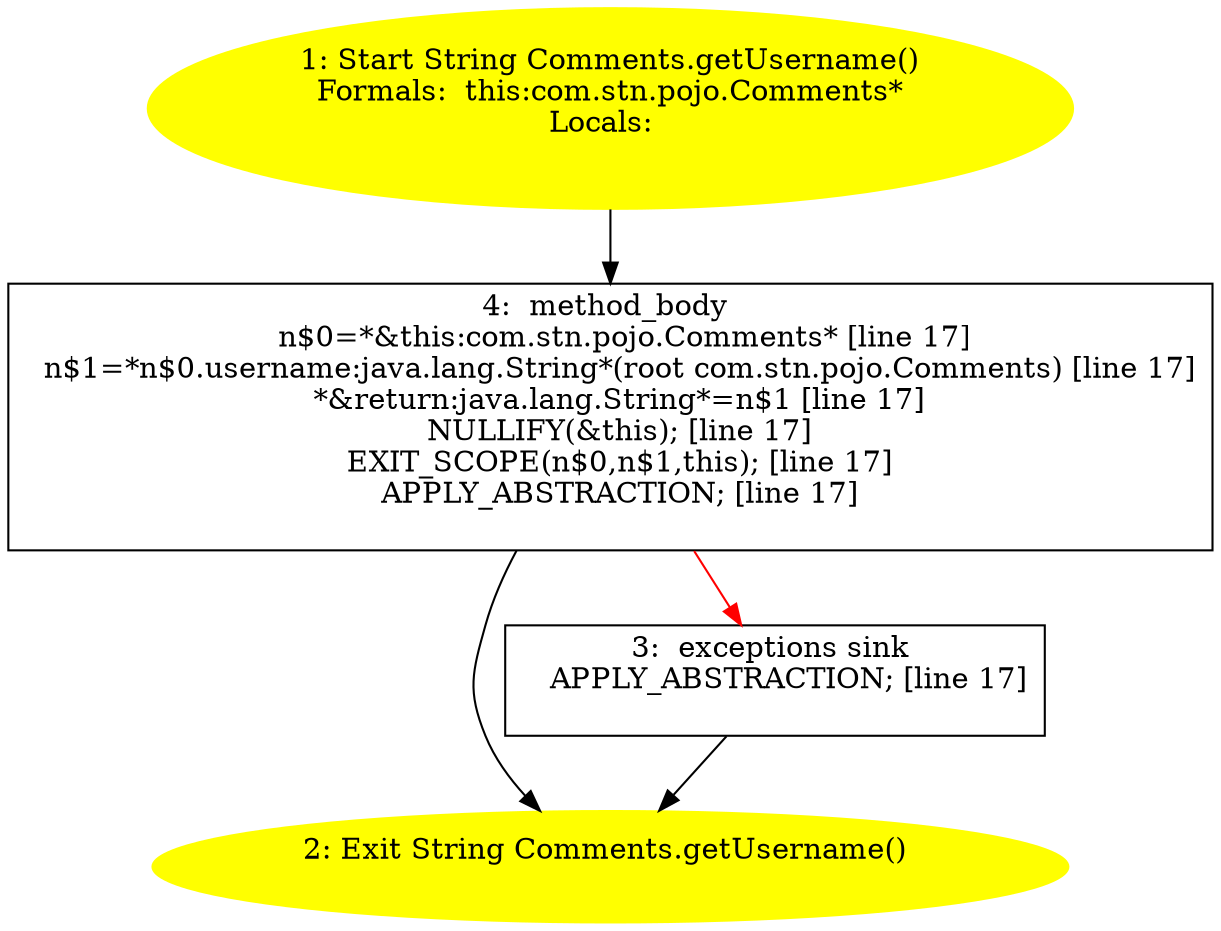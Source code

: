 /* @generated */
digraph cfg {
"com.stn.pojo.Comments.getUsername():java.lang.String.bec8f13258e9b593b7100efbca7ca567_1" [label="1: Start String Comments.getUsername()\nFormals:  this:com.stn.pojo.Comments*\nLocals:  \n  " color=yellow style=filled]
	

	 "com.stn.pojo.Comments.getUsername():java.lang.String.bec8f13258e9b593b7100efbca7ca567_1" -> "com.stn.pojo.Comments.getUsername():java.lang.String.bec8f13258e9b593b7100efbca7ca567_4" ;
"com.stn.pojo.Comments.getUsername():java.lang.String.bec8f13258e9b593b7100efbca7ca567_2" [label="2: Exit String Comments.getUsername() \n  " color=yellow style=filled]
	

"com.stn.pojo.Comments.getUsername():java.lang.String.bec8f13258e9b593b7100efbca7ca567_3" [label="3:  exceptions sink \n   APPLY_ABSTRACTION; [line 17]\n " shape="box"]
	

	 "com.stn.pojo.Comments.getUsername():java.lang.String.bec8f13258e9b593b7100efbca7ca567_3" -> "com.stn.pojo.Comments.getUsername():java.lang.String.bec8f13258e9b593b7100efbca7ca567_2" ;
"com.stn.pojo.Comments.getUsername():java.lang.String.bec8f13258e9b593b7100efbca7ca567_4" [label="4:  method_body \n   n$0=*&this:com.stn.pojo.Comments* [line 17]\n  n$1=*n$0.username:java.lang.String*(root com.stn.pojo.Comments) [line 17]\n  *&return:java.lang.String*=n$1 [line 17]\n  NULLIFY(&this); [line 17]\n  EXIT_SCOPE(n$0,n$1,this); [line 17]\n  APPLY_ABSTRACTION; [line 17]\n " shape="box"]
	

	 "com.stn.pojo.Comments.getUsername():java.lang.String.bec8f13258e9b593b7100efbca7ca567_4" -> "com.stn.pojo.Comments.getUsername():java.lang.String.bec8f13258e9b593b7100efbca7ca567_2" ;
	 "com.stn.pojo.Comments.getUsername():java.lang.String.bec8f13258e9b593b7100efbca7ca567_4" -> "com.stn.pojo.Comments.getUsername():java.lang.String.bec8f13258e9b593b7100efbca7ca567_3" [color="red" ];
}

